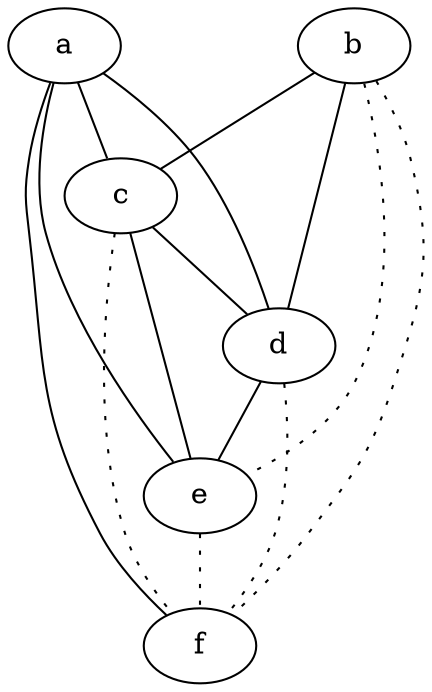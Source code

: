graph {
a -- c;
a -- d;
a -- e;
a -- f;
b -- c;
b -- d;
b -- e [style=dotted];
b -- f [style=dotted];
c -- d;
c -- e;
c -- f [style=dotted];
d -- e;
d -- f [style=dotted];
e -- f [style=dotted];
}
